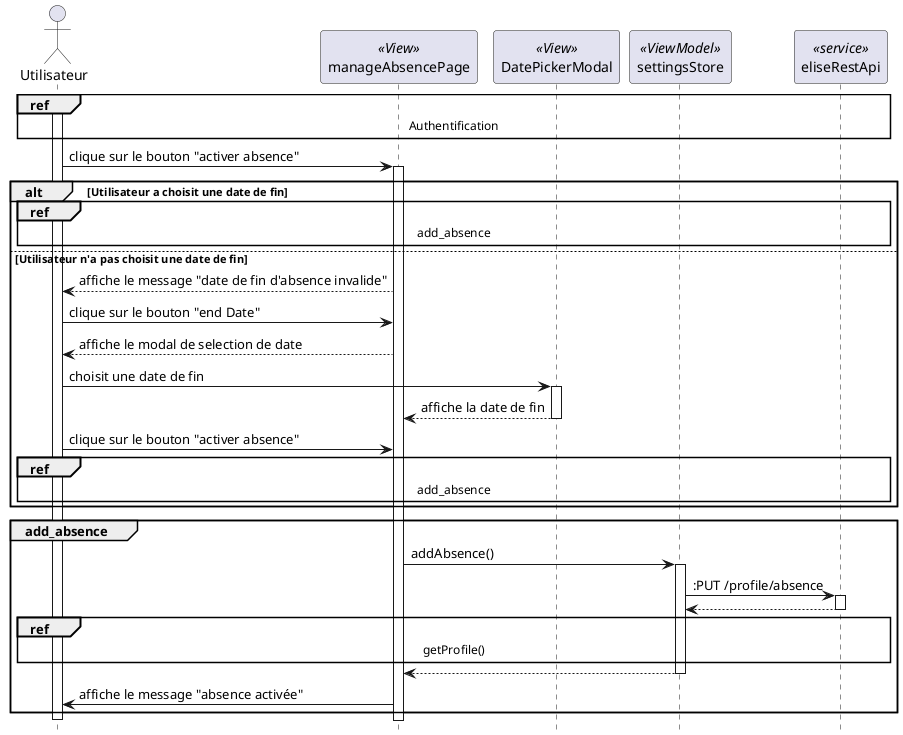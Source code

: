 @startuml sequence_declare_absence

hide footbox


actor "Utilisateur" as user
participant "manageAbsencePage" as manageAbsencePage << View >>
participant "DatePickerModal" as datePickerModal << View >>
participant "settingsStore" as settingsStore << ViewModel >>
participant "eliseRestApi" as eliseRestApi << service >>

ref over user,settingsStore,eliseRestApi : Authentification

activate user
user -> manageAbsencePage : clique sur le bouton "activer absence"
activate manageAbsencePage
    alt Utilisateur a choisit une date de fin
        ref over user,settingsStore,eliseRestApi : add_absence
    else Utilisateur n'a pas choisit une date de fin
        manageAbsencePage --> user : affiche le message "date de fin d'absence invalide"
        user -> manageAbsencePage : clique sur le bouton "end Date"
        manageAbsencePage --> user : affiche le modal de selection de date
        user -> datePickerModal : choisit une date de fin
        activate datePickerModal
        datePickerModal --> manageAbsencePage : affiche la date de fin
        deactivate datePickerModal
        user -> manageAbsencePage : clique sur le bouton "activer absence"
        ref over user,settingsStore,eliseRestApi : add_absence

    end
    group add_absence
    manageAbsencePage -> settingsStore : addAbsence() 
    activate settingsStore
    settingsStore -> eliseRestApi : :PUT /profile/absence
    activate eliseRestApi
    eliseRestApi --> settingsStore 
    deactivate eliseRestApi
    ref over user,settingsStore,eliseRestApi : getProfile()
    settingsStore --> manageAbsencePage 
    deactivate settingsStore
    manageAbsencePage -> user : affiche le message "absence activée"
    end




deactivate user
